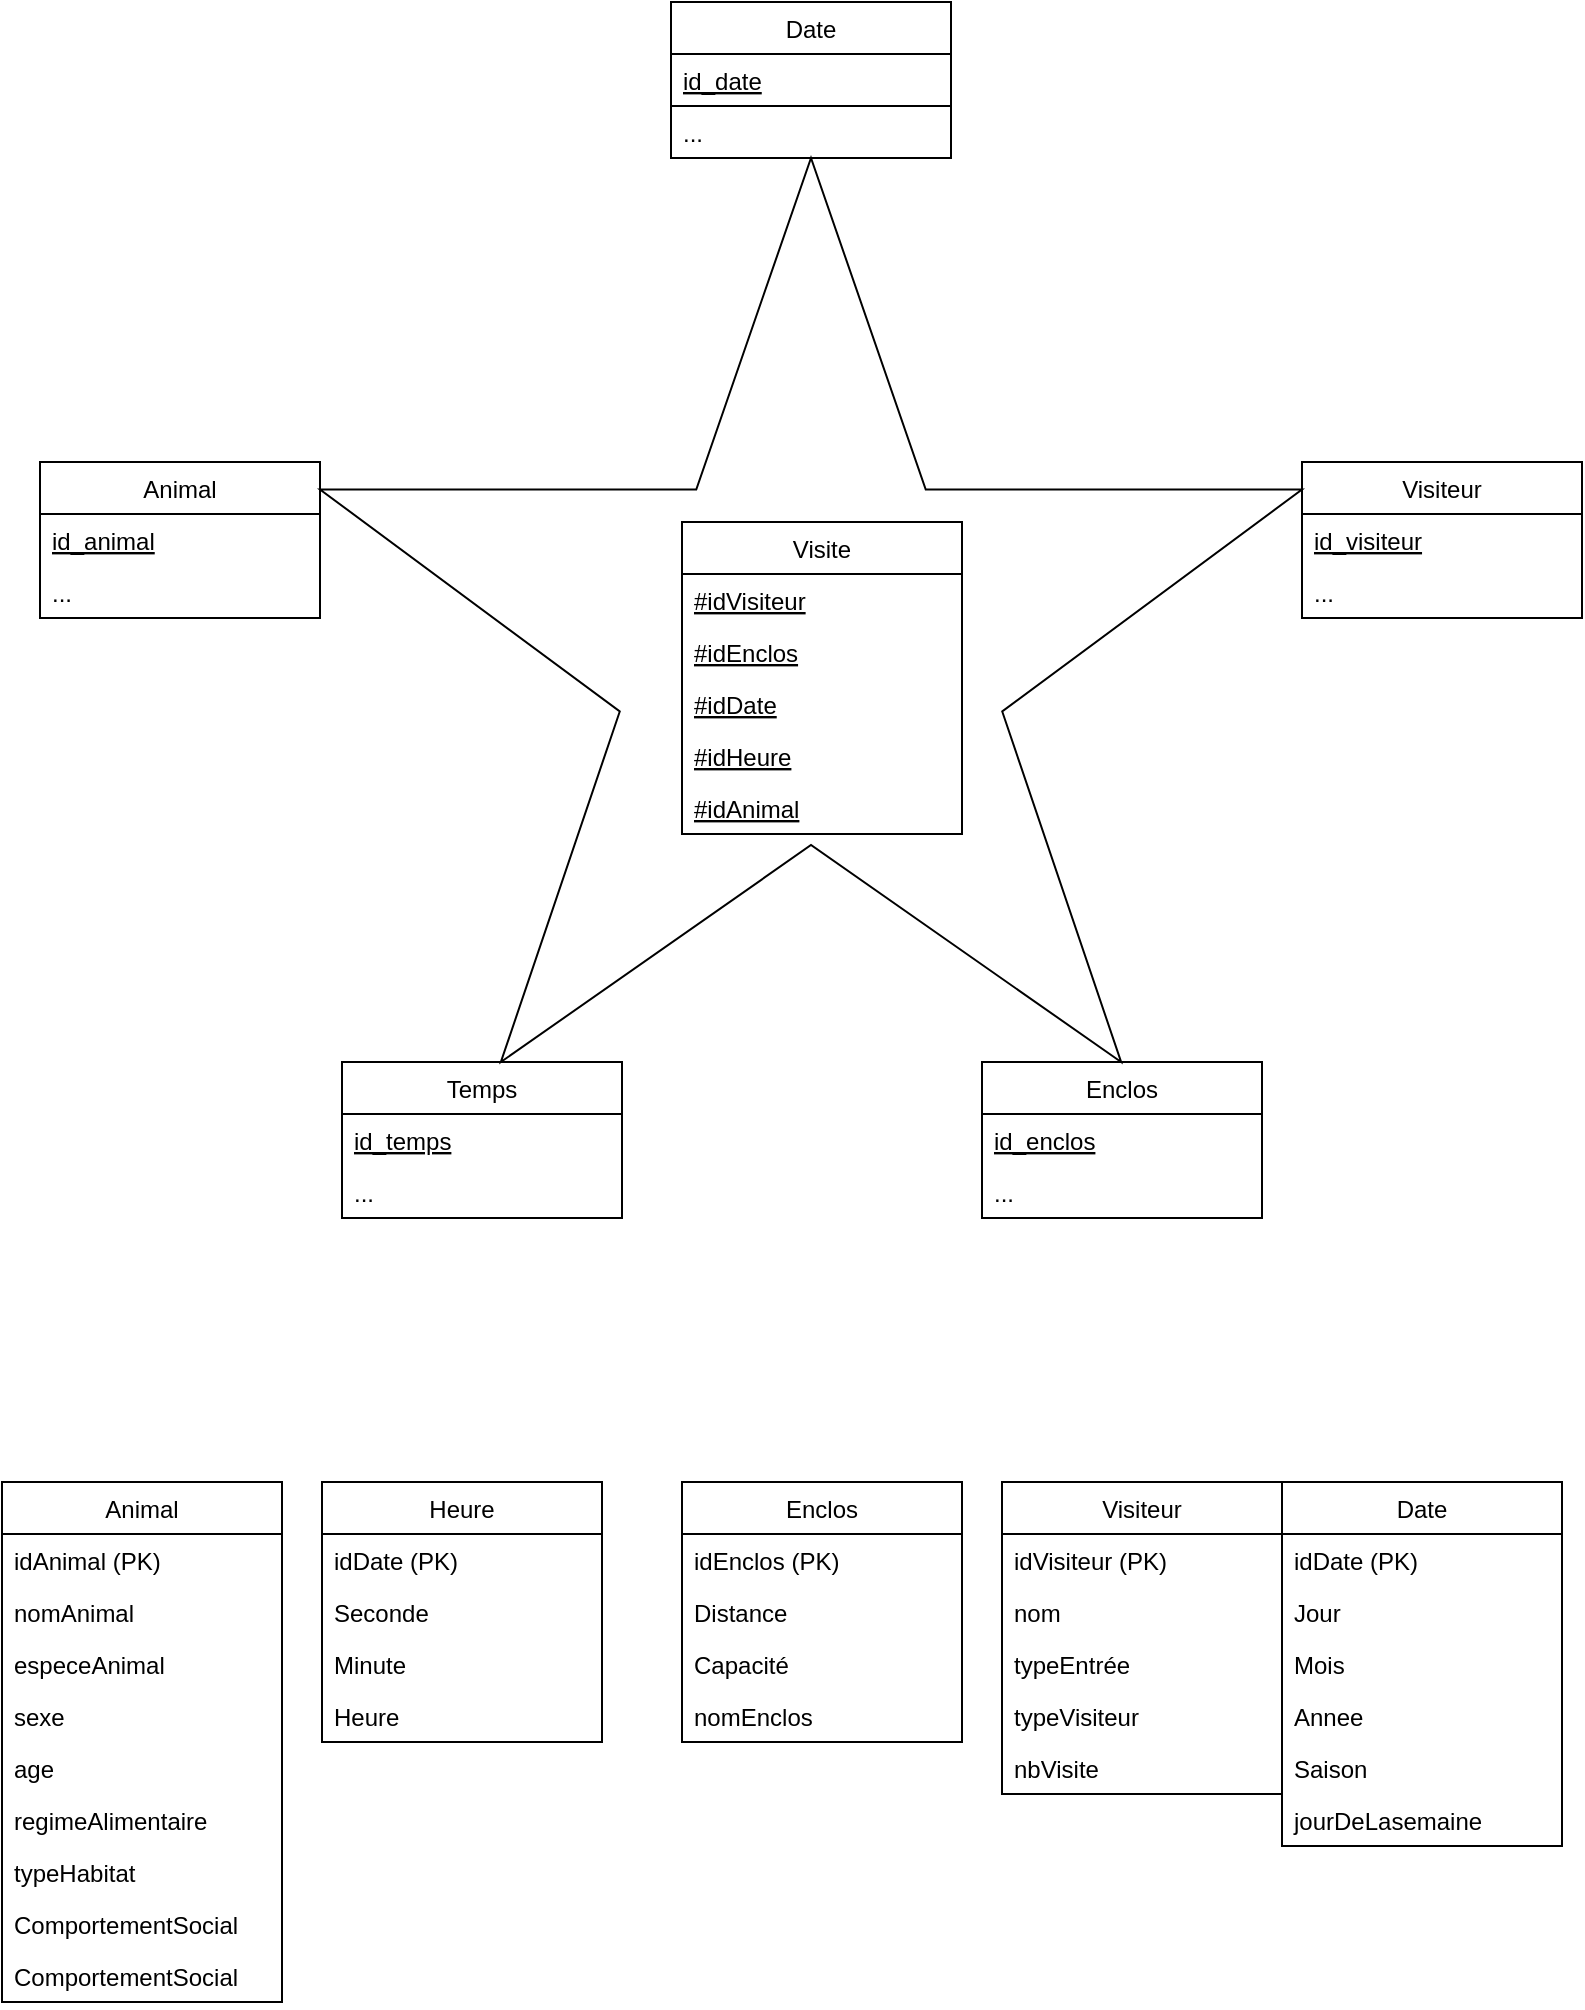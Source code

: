 <mxfile version="20.4.2" type="device"><diagram id="WjeRC_YlHoFSiE4CxA3s" name="Page-1"><mxGraphModel dx="1662" dy="762" grid="0" gridSize="10" guides="1" tooltips="1" connect="1" arrows="1" fold="1" page="1" pageScale="1" pageWidth="827" pageHeight="1169" math="0" shadow="0"><root><mxCell id="0"/><mxCell id="1" parent="0"/><mxCell id="smk_McyCPcREbiRQaZVL-41" value="" style="verticalLabelPosition=bottom;verticalAlign=top;html=1;shape=mxgraph.basic.star" vertex="1" parent="1"><mxGeometry x="179" y="88" width="491" height="452" as="geometry"/></mxCell><mxCell id="smk_McyCPcREbiRQaZVL-1" value="Visite" style="swimlane;fontStyle=0;childLayout=stackLayout;horizontal=1;startSize=26;fillColor=none;horizontalStack=0;resizeParent=1;resizeParentMax=0;resizeLast=0;collapsible=1;marginBottom=0;" vertex="1" parent="1"><mxGeometry x="360" y="270" width="140" height="156" as="geometry"/></mxCell><mxCell id="smk_McyCPcREbiRQaZVL-2" value="#idVisiteur" style="text;strokeColor=none;fillColor=none;align=left;verticalAlign=top;spacingLeft=4;spacingRight=4;overflow=hidden;rotatable=0;points=[[0,0.5],[1,0.5]];portConstraint=eastwest;fontStyle=4" vertex="1" parent="smk_McyCPcREbiRQaZVL-1"><mxGeometry y="26" width="140" height="26" as="geometry"/></mxCell><mxCell id="smk_McyCPcREbiRQaZVL-3" value="#idEnclos" style="text;strokeColor=none;fillColor=none;align=left;verticalAlign=top;spacingLeft=4;spacingRight=4;overflow=hidden;rotatable=0;points=[[0,0.5],[1,0.5]];portConstraint=eastwest;fontStyle=4" vertex="1" parent="smk_McyCPcREbiRQaZVL-1"><mxGeometry y="52" width="140" height="26" as="geometry"/></mxCell><mxCell id="smk_McyCPcREbiRQaZVL-4" value="#idDate" style="text;strokeColor=none;fillColor=none;align=left;verticalAlign=top;spacingLeft=4;spacingRight=4;overflow=hidden;rotatable=0;points=[[0,0.5],[1,0.5]];portConstraint=eastwest;fontStyle=4" vertex="1" parent="smk_McyCPcREbiRQaZVL-1"><mxGeometry y="78" width="140" height="26" as="geometry"/></mxCell><mxCell id="smk_McyCPcREbiRQaZVL-39" value="#idHeure" style="text;strokeColor=none;fillColor=none;align=left;verticalAlign=top;spacingLeft=4;spacingRight=4;overflow=hidden;rotatable=0;points=[[0,0.5],[1,0.5]];portConstraint=eastwest;fontStyle=4" vertex="1" parent="smk_McyCPcREbiRQaZVL-1"><mxGeometry y="104" width="140" height="26" as="geometry"/></mxCell><mxCell id="smk_McyCPcREbiRQaZVL-40" value="#idAnimal" style="text;strokeColor=none;fillColor=none;align=left;verticalAlign=top;spacingLeft=4;spacingRight=4;overflow=hidden;rotatable=0;points=[[0,0.5],[1,0.5]];portConstraint=eastwest;fontStyle=4" vertex="1" parent="smk_McyCPcREbiRQaZVL-1"><mxGeometry y="130" width="140" height="26" as="geometry"/></mxCell><mxCell id="smk_McyCPcREbiRQaZVL-5" value="Animal" style="swimlane;fontStyle=0;childLayout=stackLayout;horizontal=1;startSize=26;fillColor=none;horizontalStack=0;resizeParent=1;resizeParentMax=0;resizeLast=0;collapsible=1;marginBottom=0;" vertex="1" parent="1"><mxGeometry x="39" y="240" width="140" height="78" as="geometry"><mxRectangle x="74" y="230" width="80" height="30" as="alternateBounds"/></mxGeometry></mxCell><mxCell id="smk_McyCPcREbiRQaZVL-6" value="id_animal " style="text;strokeColor=none;fillColor=none;align=left;verticalAlign=top;spacingLeft=4;spacingRight=4;overflow=hidden;rotatable=0;points=[[0,0.5],[1,0.5]];portConstraint=eastwest;fontStyle=4" vertex="1" parent="smk_McyCPcREbiRQaZVL-5"><mxGeometry y="26" width="140" height="26" as="geometry"/></mxCell><mxCell id="smk_McyCPcREbiRQaZVL-76" value="..." style="text;strokeColor=none;fillColor=none;align=left;verticalAlign=top;spacingLeft=4;spacingRight=4;overflow=hidden;rotatable=0;points=[[0,0.5],[1,0.5]];portConstraint=eastwest;" vertex="1" parent="smk_McyCPcREbiRQaZVL-5"><mxGeometry y="52" width="140" height="26" as="geometry"/></mxCell><mxCell id="smk_McyCPcREbiRQaZVL-9" value="Visiteur" style="swimlane;fontStyle=0;childLayout=stackLayout;horizontal=1;startSize=26;fillColor=none;horizontalStack=0;resizeParent=1;resizeParentMax=0;resizeLast=0;collapsible=1;marginBottom=0;" vertex="1" parent="1"><mxGeometry x="670" y="240" width="140" height="78" as="geometry"/></mxCell><mxCell id="smk_McyCPcREbiRQaZVL-10" value="id_visiteur" style="text;strokeColor=none;fillColor=none;align=left;verticalAlign=top;spacingLeft=4;spacingRight=4;overflow=hidden;rotatable=0;points=[[0,0.5],[1,0.5]];portConstraint=eastwest;fontStyle=4" vertex="1" parent="smk_McyCPcREbiRQaZVL-9"><mxGeometry y="26" width="140" height="26" as="geometry"/></mxCell><mxCell id="smk_McyCPcREbiRQaZVL-11" value="..." style="text;strokeColor=none;fillColor=none;align=left;verticalAlign=top;spacingLeft=4;spacingRight=4;overflow=hidden;rotatable=0;points=[[0,0.5],[1,0.5]];portConstraint=eastwest;" vertex="1" parent="smk_McyCPcREbiRQaZVL-9"><mxGeometry y="52" width="140" height="26" as="geometry"/></mxCell><mxCell id="smk_McyCPcREbiRQaZVL-13" value="Enclos" style="swimlane;fontStyle=0;childLayout=stackLayout;horizontal=1;startSize=26;fillColor=none;horizontalStack=0;resizeParent=1;resizeParentMax=0;resizeLast=0;collapsible=1;marginBottom=0;" vertex="1" parent="1"><mxGeometry x="510" y="540" width="140" height="78" as="geometry"/></mxCell><mxCell id="smk_McyCPcREbiRQaZVL-14" value="id_enclos" style="text;strokeColor=none;fillColor=none;align=left;verticalAlign=top;spacingLeft=4;spacingRight=4;overflow=hidden;rotatable=0;points=[[0,0.5],[1,0.5]];portConstraint=eastwest;fontStyle=4" vertex="1" parent="smk_McyCPcREbiRQaZVL-13"><mxGeometry y="26" width="140" height="26" as="geometry"/></mxCell><mxCell id="smk_McyCPcREbiRQaZVL-16" value="..." style="text;strokeColor=none;fillColor=none;align=left;verticalAlign=top;spacingLeft=4;spacingRight=4;overflow=hidden;rotatable=0;points=[[0,0.5],[1,0.5]];portConstraint=eastwest;" vertex="1" parent="smk_McyCPcREbiRQaZVL-13"><mxGeometry y="52" width="140" height="26" as="geometry"/></mxCell><mxCell id="smk_McyCPcREbiRQaZVL-17" value="Temps" style="swimlane;fontStyle=0;childLayout=stackLayout;horizontal=1;startSize=26;fillColor=none;horizontalStack=0;resizeParent=1;resizeParentMax=0;resizeLast=0;collapsible=1;marginBottom=0;" vertex="1" parent="1"><mxGeometry x="190" y="540" width="140" height="78" as="geometry"/></mxCell><mxCell id="smk_McyCPcREbiRQaZVL-18" value="id_temps" style="text;strokeColor=none;fillColor=none;align=left;verticalAlign=top;spacingLeft=4;spacingRight=4;overflow=hidden;rotatable=0;points=[[0,0.5],[1,0.5]];portConstraint=eastwest;fontStyle=4" vertex="1" parent="smk_McyCPcREbiRQaZVL-17"><mxGeometry y="26" width="140" height="26" as="geometry"/></mxCell><mxCell id="smk_McyCPcREbiRQaZVL-19" value="..." style="text;strokeColor=none;fillColor=none;align=left;verticalAlign=top;spacingLeft=4;spacingRight=4;overflow=hidden;rotatable=0;points=[[0,0.5],[1,0.5]];portConstraint=eastwest;" vertex="1" parent="smk_McyCPcREbiRQaZVL-17"><mxGeometry y="52" width="140" height="26" as="geometry"/></mxCell><mxCell id="smk_McyCPcREbiRQaZVL-21" value="Date" style="swimlane;fontStyle=0;childLayout=stackLayout;horizontal=1;startSize=26;fillColor=none;horizontalStack=0;resizeParent=1;resizeParentMax=0;resizeLast=0;collapsible=1;marginBottom=0;" vertex="1" parent="1"><mxGeometry x="354.5" y="10" width="140" height="78" as="geometry"><mxRectangle x="550" y="20" width="70" height="30" as="alternateBounds"/></mxGeometry></mxCell><mxCell id="smk_McyCPcREbiRQaZVL-22" value="id_date" style="text;strokeColor=#000000;fillColor=none;align=left;verticalAlign=top;spacingLeft=4;spacingRight=4;overflow=hidden;rotatable=0;points=[[0,0.5],[1,0.5]];portConstraint=eastwest;fontStyle=4" vertex="1" parent="smk_McyCPcREbiRQaZVL-21"><mxGeometry y="26" width="140" height="26" as="geometry"/></mxCell><mxCell id="smk_McyCPcREbiRQaZVL-75" value="..." style="text;strokeColor=none;fillColor=none;align=left;verticalAlign=top;spacingLeft=4;spacingRight=4;overflow=hidden;rotatable=0;points=[[0,0.5],[1,0.5]];portConstraint=eastwest;" vertex="1" parent="smk_McyCPcREbiRQaZVL-21"><mxGeometry y="52" width="140" height="26" as="geometry"/></mxCell><mxCell id="smk_McyCPcREbiRQaZVL-42" value="Animal" style="swimlane;fontStyle=0;childLayout=stackLayout;horizontal=1;startSize=26;fillColor=none;horizontalStack=0;resizeParent=1;resizeParentMax=0;resizeLast=0;collapsible=1;marginBottom=0;" vertex="1" parent="1"><mxGeometry x="20" y="750" width="140" height="260" as="geometry"><mxRectangle x="74" y="230" width="80" height="30" as="alternateBounds"/></mxGeometry></mxCell><mxCell id="smk_McyCPcREbiRQaZVL-43" value="idAnimal (PK)                    " style="text;strokeColor=none;fillColor=none;align=left;verticalAlign=top;spacingLeft=4;spacingRight=4;overflow=hidden;rotatable=0;points=[[0,0.5],[1,0.5]];portConstraint=eastwest;" vertex="1" parent="smk_McyCPcREbiRQaZVL-42"><mxGeometry y="26" width="140" height="26" as="geometry"/></mxCell><mxCell id="smk_McyCPcREbiRQaZVL-44" value="nomAnimal        " style="text;strokeColor=none;fillColor=none;align=left;verticalAlign=top;spacingLeft=4;spacingRight=4;overflow=hidden;rotatable=0;points=[[0,0.5],[1,0.5]];portConstraint=eastwest;" vertex="1" parent="smk_McyCPcREbiRQaZVL-42"><mxGeometry y="52" width="140" height="26" as="geometry"/></mxCell><mxCell id="smk_McyCPcREbiRQaZVL-45" value="especeAnimal        " style="text;strokeColor=none;fillColor=none;align=left;verticalAlign=top;spacingLeft=4;spacingRight=4;overflow=hidden;rotatable=0;points=[[0,0.5],[1,0.5]];portConstraint=eastwest;" vertex="1" parent="smk_McyCPcREbiRQaZVL-42"><mxGeometry y="78" width="140" height="26" as="geometry"/></mxCell><mxCell id="smk_McyCPcREbiRQaZVL-46" value="sexe    " style="text;strokeColor=none;fillColor=none;align=left;verticalAlign=top;spacingLeft=4;spacingRight=4;overflow=hidden;rotatable=0;points=[[0,0.5],[1,0.5]];portConstraint=eastwest;" vertex="1" parent="smk_McyCPcREbiRQaZVL-42"><mxGeometry y="104" width="140" height="26" as="geometry"/></mxCell><mxCell id="smk_McyCPcREbiRQaZVL-47" value="age    " style="text;strokeColor=none;fillColor=none;align=left;verticalAlign=top;spacingLeft=4;spacingRight=4;overflow=hidden;rotatable=0;points=[[0,0.5],[1,0.5]];portConstraint=eastwest;" vertex="1" parent="smk_McyCPcREbiRQaZVL-42"><mxGeometry y="130" width="140" height="26" as="geometry"/></mxCell><mxCell id="smk_McyCPcREbiRQaZVL-48" value="regimeAlimentaire    " style="text;strokeColor=none;fillColor=none;align=left;verticalAlign=top;spacingLeft=4;spacingRight=4;overflow=hidden;rotatable=0;points=[[0,0.5],[1,0.5]];portConstraint=eastwest;" vertex="1" parent="smk_McyCPcREbiRQaZVL-42"><mxGeometry y="156" width="140" height="26" as="geometry"/></mxCell><mxCell id="smk_McyCPcREbiRQaZVL-49" value="typeHabitat" style="text;strokeColor=none;fillColor=none;align=left;verticalAlign=top;spacingLeft=4;spacingRight=4;overflow=hidden;rotatable=0;points=[[0,0.5],[1,0.5]];portConstraint=eastwest;" vertex="1" parent="smk_McyCPcREbiRQaZVL-42"><mxGeometry y="182" width="140" height="26" as="geometry"/></mxCell><mxCell id="smk_McyCPcREbiRQaZVL-50" value="ComportementSocial" style="text;strokeColor=none;fillColor=none;align=left;verticalAlign=top;spacingLeft=4;spacingRight=4;overflow=hidden;rotatable=0;points=[[0,0.5],[1,0.5]];portConstraint=eastwest;" vertex="1" parent="smk_McyCPcREbiRQaZVL-42"><mxGeometry y="208" width="140" height="26" as="geometry"/></mxCell><mxCell id="smk_McyCPcREbiRQaZVL-77" value="ComportementSocial" style="text;strokeColor=none;fillColor=none;align=left;verticalAlign=top;spacingLeft=4;spacingRight=4;overflow=hidden;rotatable=0;points=[[0,0.5],[1,0.5]];portConstraint=eastwest;" vertex="1" parent="smk_McyCPcREbiRQaZVL-42"><mxGeometry y="234" width="140" height="26" as="geometry"/></mxCell><mxCell id="smk_McyCPcREbiRQaZVL-51" value="Heure" style="swimlane;fontStyle=0;childLayout=stackLayout;horizontal=1;startSize=26;fillColor=none;horizontalStack=0;resizeParent=1;resizeParentMax=0;resizeLast=0;collapsible=1;marginBottom=0;" vertex="1" parent="1"><mxGeometry x="180" y="750" width="140" height="130" as="geometry"/></mxCell><mxCell id="smk_McyCPcREbiRQaZVL-52" value="idDate (PK)" style="text;strokeColor=none;fillColor=none;align=left;verticalAlign=top;spacingLeft=4;spacingRight=4;overflow=hidden;rotatable=0;points=[[0,0.5],[1,0.5]];portConstraint=eastwest;" vertex="1" parent="smk_McyCPcREbiRQaZVL-51"><mxGeometry y="26" width="140" height="26" as="geometry"/></mxCell><mxCell id="smk_McyCPcREbiRQaZVL-53" value="Seconde    " style="text;strokeColor=none;fillColor=none;align=left;verticalAlign=top;spacingLeft=4;spacingRight=4;overflow=hidden;rotatable=0;points=[[0,0.5],[1,0.5]];portConstraint=eastwest;" vertex="1" parent="smk_McyCPcREbiRQaZVL-51"><mxGeometry y="52" width="140" height="26" as="geometry"/></mxCell><mxCell id="smk_McyCPcREbiRQaZVL-54" value="Minute" style="text;strokeColor=none;fillColor=none;align=left;verticalAlign=top;spacingLeft=4;spacingRight=4;overflow=hidden;rotatable=0;points=[[0,0.5],[1,0.5]];portConstraint=eastwest;" vertex="1" parent="smk_McyCPcREbiRQaZVL-51"><mxGeometry y="78" width="140" height="26" as="geometry"/></mxCell><mxCell id="smk_McyCPcREbiRQaZVL-55" value="Heure" style="text;strokeColor=none;fillColor=none;align=left;verticalAlign=top;spacingLeft=4;spacingRight=4;overflow=hidden;rotatable=0;points=[[0,0.5],[1,0.5]];portConstraint=eastwest;" vertex="1" parent="smk_McyCPcREbiRQaZVL-51"><mxGeometry y="104" width="140" height="26" as="geometry"/></mxCell><mxCell id="smk_McyCPcREbiRQaZVL-56" value="Enclos" style="swimlane;fontStyle=0;childLayout=stackLayout;horizontal=1;startSize=26;fillColor=none;horizontalStack=0;resizeParent=1;resizeParentMax=0;resizeLast=0;collapsible=1;marginBottom=0;" vertex="1" parent="1"><mxGeometry x="360" y="750" width="140" height="130" as="geometry"/></mxCell><mxCell id="smk_McyCPcREbiRQaZVL-57" value="idEnclos (PK)" style="text;strokeColor=none;fillColor=none;align=left;verticalAlign=top;spacingLeft=4;spacingRight=4;overflow=hidden;rotatable=0;points=[[0,0.5],[1,0.5]];portConstraint=eastwest;" vertex="1" parent="smk_McyCPcREbiRQaZVL-56"><mxGeometry y="26" width="140" height="26" as="geometry"/></mxCell><mxCell id="smk_McyCPcREbiRQaZVL-58" value="Distance" style="text;strokeColor=none;fillColor=none;align=left;verticalAlign=top;spacingLeft=4;spacingRight=4;overflow=hidden;rotatable=0;points=[[0,0.5],[1,0.5]];portConstraint=eastwest;" vertex="1" parent="smk_McyCPcREbiRQaZVL-56"><mxGeometry y="52" width="140" height="26" as="geometry"/></mxCell><mxCell id="smk_McyCPcREbiRQaZVL-59" value="Capacité" style="text;strokeColor=none;fillColor=none;align=left;verticalAlign=top;spacingLeft=4;spacingRight=4;overflow=hidden;rotatable=0;points=[[0,0.5],[1,0.5]];portConstraint=eastwest;" vertex="1" parent="smk_McyCPcREbiRQaZVL-56"><mxGeometry y="78" width="140" height="26" as="geometry"/></mxCell><mxCell id="smk_McyCPcREbiRQaZVL-60" value="nomEnclos" style="text;strokeColor=none;fillColor=none;align=left;verticalAlign=top;spacingLeft=4;spacingRight=4;overflow=hidden;rotatable=0;points=[[0,0.5],[1,0.5]];portConstraint=eastwest;" vertex="1" parent="smk_McyCPcREbiRQaZVL-56"><mxGeometry y="104" width="140" height="26" as="geometry"/></mxCell><mxCell id="smk_McyCPcREbiRQaZVL-61" value="Visiteur" style="swimlane;fontStyle=0;childLayout=stackLayout;horizontal=1;startSize=26;fillColor=none;horizontalStack=0;resizeParent=1;resizeParentMax=0;resizeLast=0;collapsible=1;marginBottom=0;" vertex="1" parent="1"><mxGeometry x="520" y="750" width="140" height="156" as="geometry"/></mxCell><mxCell id="smk_McyCPcREbiRQaZVL-62" value="idVisiteur (PK)" style="text;strokeColor=none;fillColor=none;align=left;verticalAlign=top;spacingLeft=4;spacingRight=4;overflow=hidden;rotatable=0;points=[[0,0.5],[1,0.5]];portConstraint=eastwest;" vertex="1" parent="smk_McyCPcREbiRQaZVL-61"><mxGeometry y="26" width="140" height="26" as="geometry"/></mxCell><mxCell id="smk_McyCPcREbiRQaZVL-63" value="nom" style="text;strokeColor=none;fillColor=none;align=left;verticalAlign=top;spacingLeft=4;spacingRight=4;overflow=hidden;rotatable=0;points=[[0,0.5],[1,0.5]];portConstraint=eastwest;" vertex="1" parent="smk_McyCPcREbiRQaZVL-61"><mxGeometry y="52" width="140" height="26" as="geometry"/></mxCell><mxCell id="smk_McyCPcREbiRQaZVL-64" value="typeEntrée" style="text;strokeColor=none;fillColor=none;align=left;verticalAlign=top;spacingLeft=4;spacingRight=4;overflow=hidden;rotatable=0;points=[[0,0.5],[1,0.5]];portConstraint=eastwest;" vertex="1" parent="smk_McyCPcREbiRQaZVL-61"><mxGeometry y="78" width="140" height="26" as="geometry"/></mxCell><mxCell id="smk_McyCPcREbiRQaZVL-65" value="typeVisiteur" style="text;strokeColor=none;fillColor=none;align=left;verticalAlign=top;spacingLeft=4;spacingRight=4;overflow=hidden;rotatable=0;points=[[0,0.5],[1,0.5]];portConstraint=eastwest;" vertex="1" parent="smk_McyCPcREbiRQaZVL-61"><mxGeometry y="104" width="140" height="26" as="geometry"/></mxCell><mxCell id="smk_McyCPcREbiRQaZVL-66" value="nbVisite" style="text;strokeColor=none;fillColor=none;align=left;verticalAlign=top;spacingLeft=4;spacingRight=4;overflow=hidden;rotatable=0;points=[[0,0.5],[1,0.5]];portConstraint=eastwest;" vertex="1" parent="smk_McyCPcREbiRQaZVL-61"><mxGeometry y="130" width="140" height="26" as="geometry"/></mxCell><mxCell id="smk_McyCPcREbiRQaZVL-67" value="Date" style="swimlane;fontStyle=0;childLayout=stackLayout;horizontal=1;startSize=26;fillColor=none;horizontalStack=0;resizeParent=1;resizeParentMax=0;resizeLast=0;collapsible=1;marginBottom=0;" vertex="1" parent="1"><mxGeometry x="660" y="750" width="140" height="182" as="geometry"><mxRectangle x="550" y="20" width="70" height="30" as="alternateBounds"/></mxGeometry></mxCell><mxCell id="smk_McyCPcREbiRQaZVL-68" value="idDate (PK)" style="text;strokeColor=none;fillColor=none;align=left;verticalAlign=top;spacingLeft=4;spacingRight=4;overflow=hidden;rotatable=0;points=[[0,0.5],[1,0.5]];portConstraint=eastwest;" vertex="1" parent="smk_McyCPcREbiRQaZVL-67"><mxGeometry y="26" width="140" height="26" as="geometry"/></mxCell><mxCell id="smk_McyCPcREbiRQaZVL-69" value="Jour" style="text;strokeColor=none;fillColor=none;align=left;verticalAlign=top;spacingLeft=4;spacingRight=4;overflow=hidden;rotatable=0;points=[[0,0.5],[1,0.5]];portConstraint=eastwest;" vertex="1" parent="smk_McyCPcREbiRQaZVL-67"><mxGeometry y="52" width="140" height="26" as="geometry"/></mxCell><mxCell id="smk_McyCPcREbiRQaZVL-70" value="Mois" style="text;strokeColor=none;fillColor=none;align=left;verticalAlign=top;spacingLeft=4;spacingRight=4;overflow=hidden;rotatable=0;points=[[0,0.5],[1,0.5]];portConstraint=eastwest;" vertex="1" parent="smk_McyCPcREbiRQaZVL-67"><mxGeometry y="78" width="140" height="26" as="geometry"/></mxCell><mxCell id="smk_McyCPcREbiRQaZVL-71" value="Annee" style="text;strokeColor=none;fillColor=none;align=left;verticalAlign=top;spacingLeft=4;spacingRight=4;overflow=hidden;rotatable=0;points=[[0,0.5],[1,0.5]];portConstraint=eastwest;" vertex="1" parent="smk_McyCPcREbiRQaZVL-67"><mxGeometry y="104" width="140" height="26" as="geometry"/></mxCell><mxCell id="smk_McyCPcREbiRQaZVL-72" value="Saison" style="text;strokeColor=none;fillColor=none;align=left;verticalAlign=top;spacingLeft=4;spacingRight=4;overflow=hidden;rotatable=0;points=[[0,0.5],[1,0.5]];portConstraint=eastwest;" vertex="1" parent="smk_McyCPcREbiRQaZVL-67"><mxGeometry y="130" width="140" height="26" as="geometry"/></mxCell><mxCell id="smk_McyCPcREbiRQaZVL-73" value="jourDeLasemaine" style="text;strokeColor=none;fillColor=none;align=left;verticalAlign=top;spacingLeft=4;spacingRight=4;overflow=hidden;rotatable=0;points=[[0,0.5],[1,0.5]];portConstraint=eastwest;" vertex="1" parent="smk_McyCPcREbiRQaZVL-67"><mxGeometry y="156" width="140" height="26" as="geometry"/></mxCell></root></mxGraphModel></diagram></mxfile>